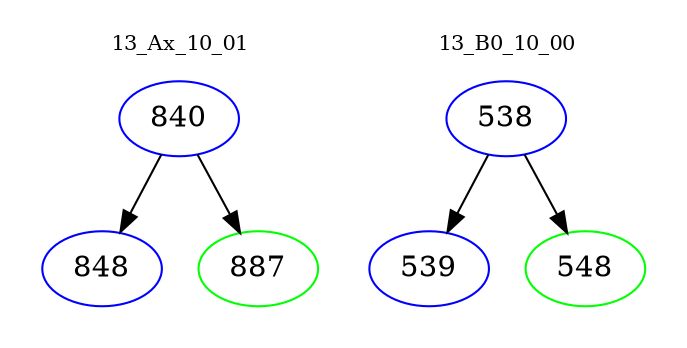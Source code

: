 digraph{
subgraph cluster_0 {
color = white
label = "13_Ax_10_01";
fontsize=10;
T0_840 [label="840", color="blue"]
T0_840 -> T0_848 [color="black"]
T0_848 [label="848", color="blue"]
T0_840 -> T0_887 [color="black"]
T0_887 [label="887", color="green"]
}
subgraph cluster_1 {
color = white
label = "13_B0_10_00";
fontsize=10;
T1_538 [label="538", color="blue"]
T1_538 -> T1_539 [color="black"]
T1_539 [label="539", color="blue"]
T1_538 -> T1_548 [color="black"]
T1_548 [label="548", color="green"]
}
}
